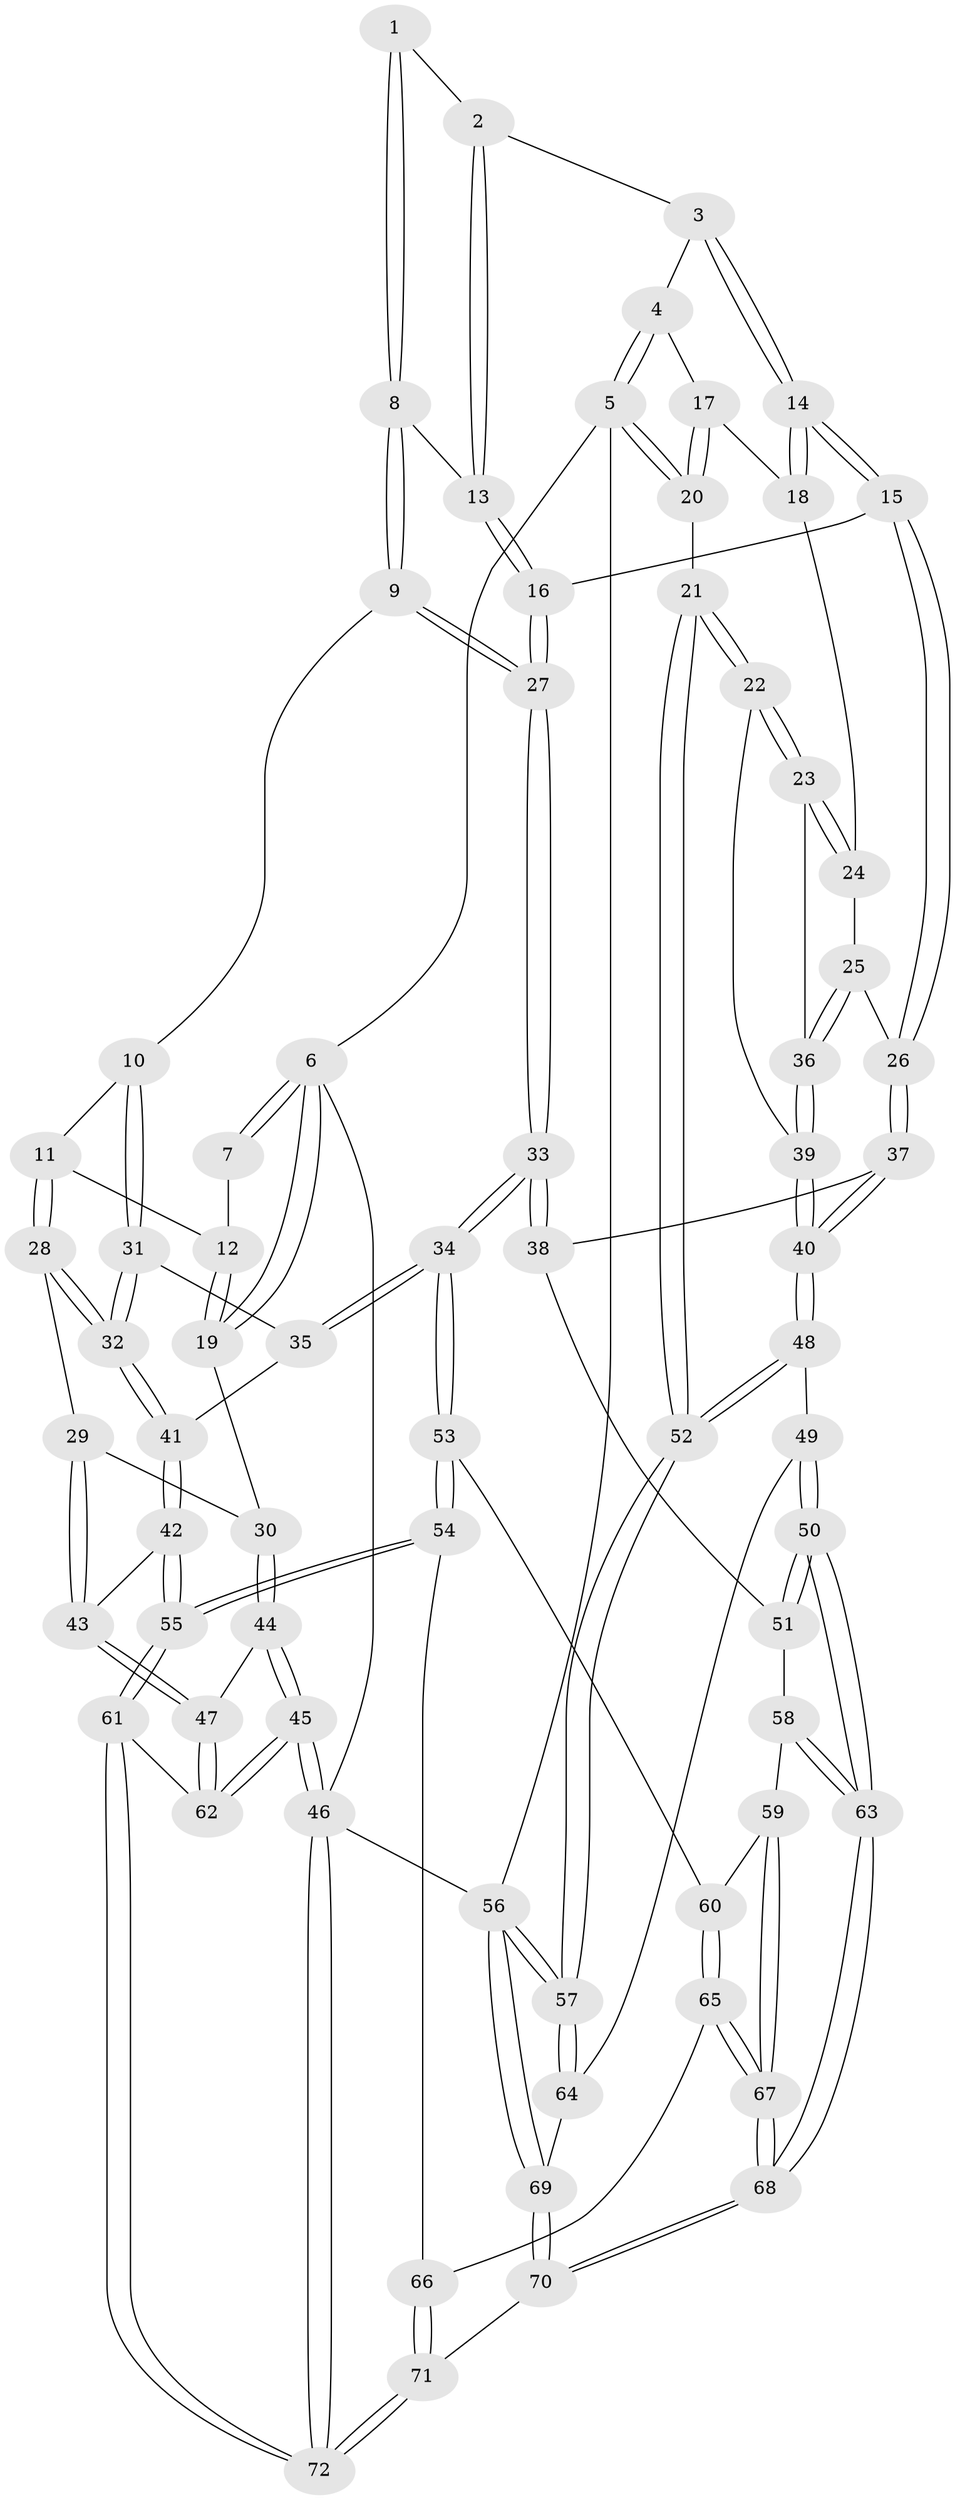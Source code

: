 // coarse degree distribution, {4: 0.35714285714285715, 5: 0.21428571428571427, 8: 0.03571428571428571, 3: 0.21428571428571427, 2: 0.10714285714285714, 7: 0.07142857142857142}
// Generated by graph-tools (version 1.1) at 2025/21/03/04/25 18:21:13]
// undirected, 72 vertices, 177 edges
graph export_dot {
graph [start="1"]
  node [color=gray90,style=filled];
  1 [pos="+0.34435104561004065+0"];
  2 [pos="+0.6833783580964289+0"];
  3 [pos="+0.6836306630952704+0"];
  4 [pos="+0.8572452150287391+0"];
  5 [pos="+1+0"];
  6 [pos="+0+0"];
  7 [pos="+0.1621483832415472+0"];
  8 [pos="+0.4566911281151773+0.29527146038297974"];
  9 [pos="+0.3661786911323437+0.32929981888349225"];
  10 [pos="+0.34081014537106563+0.33571263005721436"];
  11 [pos="+0.2564288978765587+0.30959821413684124"];
  12 [pos="+0.1948120263278382+0.11603676690106453"];
  13 [pos="+0.4682053895078955+0.293948316397341"];
  14 [pos="+0.6919282910510163+0.3767150564196904"];
  15 [pos="+0.687398739898362+0.38338583334008425"];
  16 [pos="+0.6280659333668207+0.39069131382479805"];
  17 [pos="+0.8665838016701447+0.20978935886570202"];
  18 [pos="+0.8341139862136695+0.27426947622076764"];
  19 [pos="+0+0.36570186513912245"];
  20 [pos="+1+0.45355090767033546"];
  21 [pos="+1+0.4754144871698935"];
  22 [pos="+1+0.4765210092809763"];
  23 [pos="+1+0.4658829937505956"];
  24 [pos="+0.8965968928000518+0.36828593724769754"];
  25 [pos="+0.7541531181307396+0.4313786277355084"];
  26 [pos="+0.7218659971427006+0.41899545384646925"];
  27 [pos="+0.5516207582796412+0.5894783528966202"];
  28 [pos="+0.17132630877583552+0.36648215710904797"];
  29 [pos="+0+0.4485376089321523"];
  30 [pos="+0+0.44838200194683153"];
  31 [pos="+0.3528175863716163+0.4731222071901825"];
  32 [pos="+0.22805469992429855+0.6181707656815799"];
  33 [pos="+0.5407150921816578+0.6418132791286675"];
  34 [pos="+0.5220345302054051+0.6540220979004168"];
  35 [pos="+0.42898415148889424+0.5936361629154501"];
  36 [pos="+0.838487276236966+0.4775669648886498"];
  37 [pos="+0.7361970225218137+0.645834749863815"];
  38 [pos="+0.6454995784276768+0.6563992055646087"];
  39 [pos="+0.8016916236481377+0.6593752931994789"];
  40 [pos="+0.7958799650912534+0.6677633884679064"];
  41 [pos="+0.21843096354350014+0.6545420810501037"];
  42 [pos="+0.21239481402372554+0.6636389936036995"];
  43 [pos="+0.18880257090661948+0.6547301619448844"];
  44 [pos="+0+0.7129762298586111"];
  45 [pos="+0+1"];
  46 [pos="+0+1"];
  47 [pos="+0+0.7415743195072544"];
  48 [pos="+0.8316938111802648+0.7293732489137987"];
  49 [pos="+0.8282035755870892+0.7479674152619707"];
  50 [pos="+0.7383551678120038+0.8377686728178981"];
  51 [pos="+0.6705984862853022+0.7676101587753699"];
  52 [pos="+1+0.6925681124984253"];
  53 [pos="+0.5166827645659614+0.6675137998884603"];
  54 [pos="+0.33798771485106693+0.8072067892641197"];
  55 [pos="+0.25067815754880823+0.8157859323099742"];
  56 [pos="+1+1"];
  57 [pos="+1+1"];
  58 [pos="+0.6475060520968597+0.7922635895176752"];
  59 [pos="+0.564521585824855+0.800597575874815"];
  60 [pos="+0.5606759205282722+0.7969513706690758"];
  61 [pos="+0.22475674646811475+0.8498885130414924"];
  62 [pos="+0.1796746117011365+0.8511504202101077"];
  63 [pos="+0.7109866543070841+0.8895113546886565"];
  64 [pos="+0.8722772030359948+0.8312446893797796"];
  65 [pos="+0.4782679220517525+0.897213730914631"];
  66 [pos="+0.454911793419535+0.9091595543787057"];
  67 [pos="+0.6465410713252348+0.9205630094796362"];
  68 [pos="+0.6853002634548429+0.9548469357298194"];
  69 [pos="+0.7517659072351043+1"];
  70 [pos="+0.7337948488007704+1"];
  71 [pos="+0.4832930947043883+1"];
  72 [pos="+0.27063738071888305+1"];
  1 -- 2;
  1 -- 8;
  1 -- 8;
  2 -- 3;
  2 -- 13;
  2 -- 13;
  3 -- 4;
  3 -- 14;
  3 -- 14;
  4 -- 5;
  4 -- 5;
  4 -- 17;
  5 -- 6;
  5 -- 20;
  5 -- 20;
  5 -- 56;
  6 -- 7;
  6 -- 7;
  6 -- 19;
  6 -- 19;
  6 -- 46;
  7 -- 12;
  8 -- 9;
  8 -- 9;
  8 -- 13;
  9 -- 10;
  9 -- 27;
  9 -- 27;
  10 -- 11;
  10 -- 31;
  10 -- 31;
  11 -- 12;
  11 -- 28;
  11 -- 28;
  12 -- 19;
  12 -- 19;
  13 -- 16;
  13 -- 16;
  14 -- 15;
  14 -- 15;
  14 -- 18;
  14 -- 18;
  15 -- 16;
  15 -- 26;
  15 -- 26;
  16 -- 27;
  16 -- 27;
  17 -- 18;
  17 -- 20;
  17 -- 20;
  18 -- 24;
  19 -- 30;
  20 -- 21;
  21 -- 22;
  21 -- 22;
  21 -- 52;
  21 -- 52;
  22 -- 23;
  22 -- 23;
  22 -- 39;
  23 -- 24;
  23 -- 24;
  23 -- 36;
  24 -- 25;
  25 -- 26;
  25 -- 36;
  25 -- 36;
  26 -- 37;
  26 -- 37;
  27 -- 33;
  27 -- 33;
  28 -- 29;
  28 -- 32;
  28 -- 32;
  29 -- 30;
  29 -- 43;
  29 -- 43;
  30 -- 44;
  30 -- 44;
  31 -- 32;
  31 -- 32;
  31 -- 35;
  32 -- 41;
  32 -- 41;
  33 -- 34;
  33 -- 34;
  33 -- 38;
  33 -- 38;
  34 -- 35;
  34 -- 35;
  34 -- 53;
  34 -- 53;
  35 -- 41;
  36 -- 39;
  36 -- 39;
  37 -- 38;
  37 -- 40;
  37 -- 40;
  38 -- 51;
  39 -- 40;
  39 -- 40;
  40 -- 48;
  40 -- 48;
  41 -- 42;
  41 -- 42;
  42 -- 43;
  42 -- 55;
  42 -- 55;
  43 -- 47;
  43 -- 47;
  44 -- 45;
  44 -- 45;
  44 -- 47;
  45 -- 46;
  45 -- 46;
  45 -- 62;
  45 -- 62;
  46 -- 72;
  46 -- 72;
  46 -- 56;
  47 -- 62;
  47 -- 62;
  48 -- 49;
  48 -- 52;
  48 -- 52;
  49 -- 50;
  49 -- 50;
  49 -- 64;
  50 -- 51;
  50 -- 51;
  50 -- 63;
  50 -- 63;
  51 -- 58;
  52 -- 57;
  52 -- 57;
  53 -- 54;
  53 -- 54;
  53 -- 60;
  54 -- 55;
  54 -- 55;
  54 -- 66;
  55 -- 61;
  55 -- 61;
  56 -- 57;
  56 -- 57;
  56 -- 69;
  56 -- 69;
  57 -- 64;
  57 -- 64;
  58 -- 59;
  58 -- 63;
  58 -- 63;
  59 -- 60;
  59 -- 67;
  59 -- 67;
  60 -- 65;
  60 -- 65;
  61 -- 62;
  61 -- 72;
  61 -- 72;
  63 -- 68;
  63 -- 68;
  64 -- 69;
  65 -- 66;
  65 -- 67;
  65 -- 67;
  66 -- 71;
  66 -- 71;
  67 -- 68;
  67 -- 68;
  68 -- 70;
  68 -- 70;
  69 -- 70;
  69 -- 70;
  70 -- 71;
  71 -- 72;
  71 -- 72;
}
